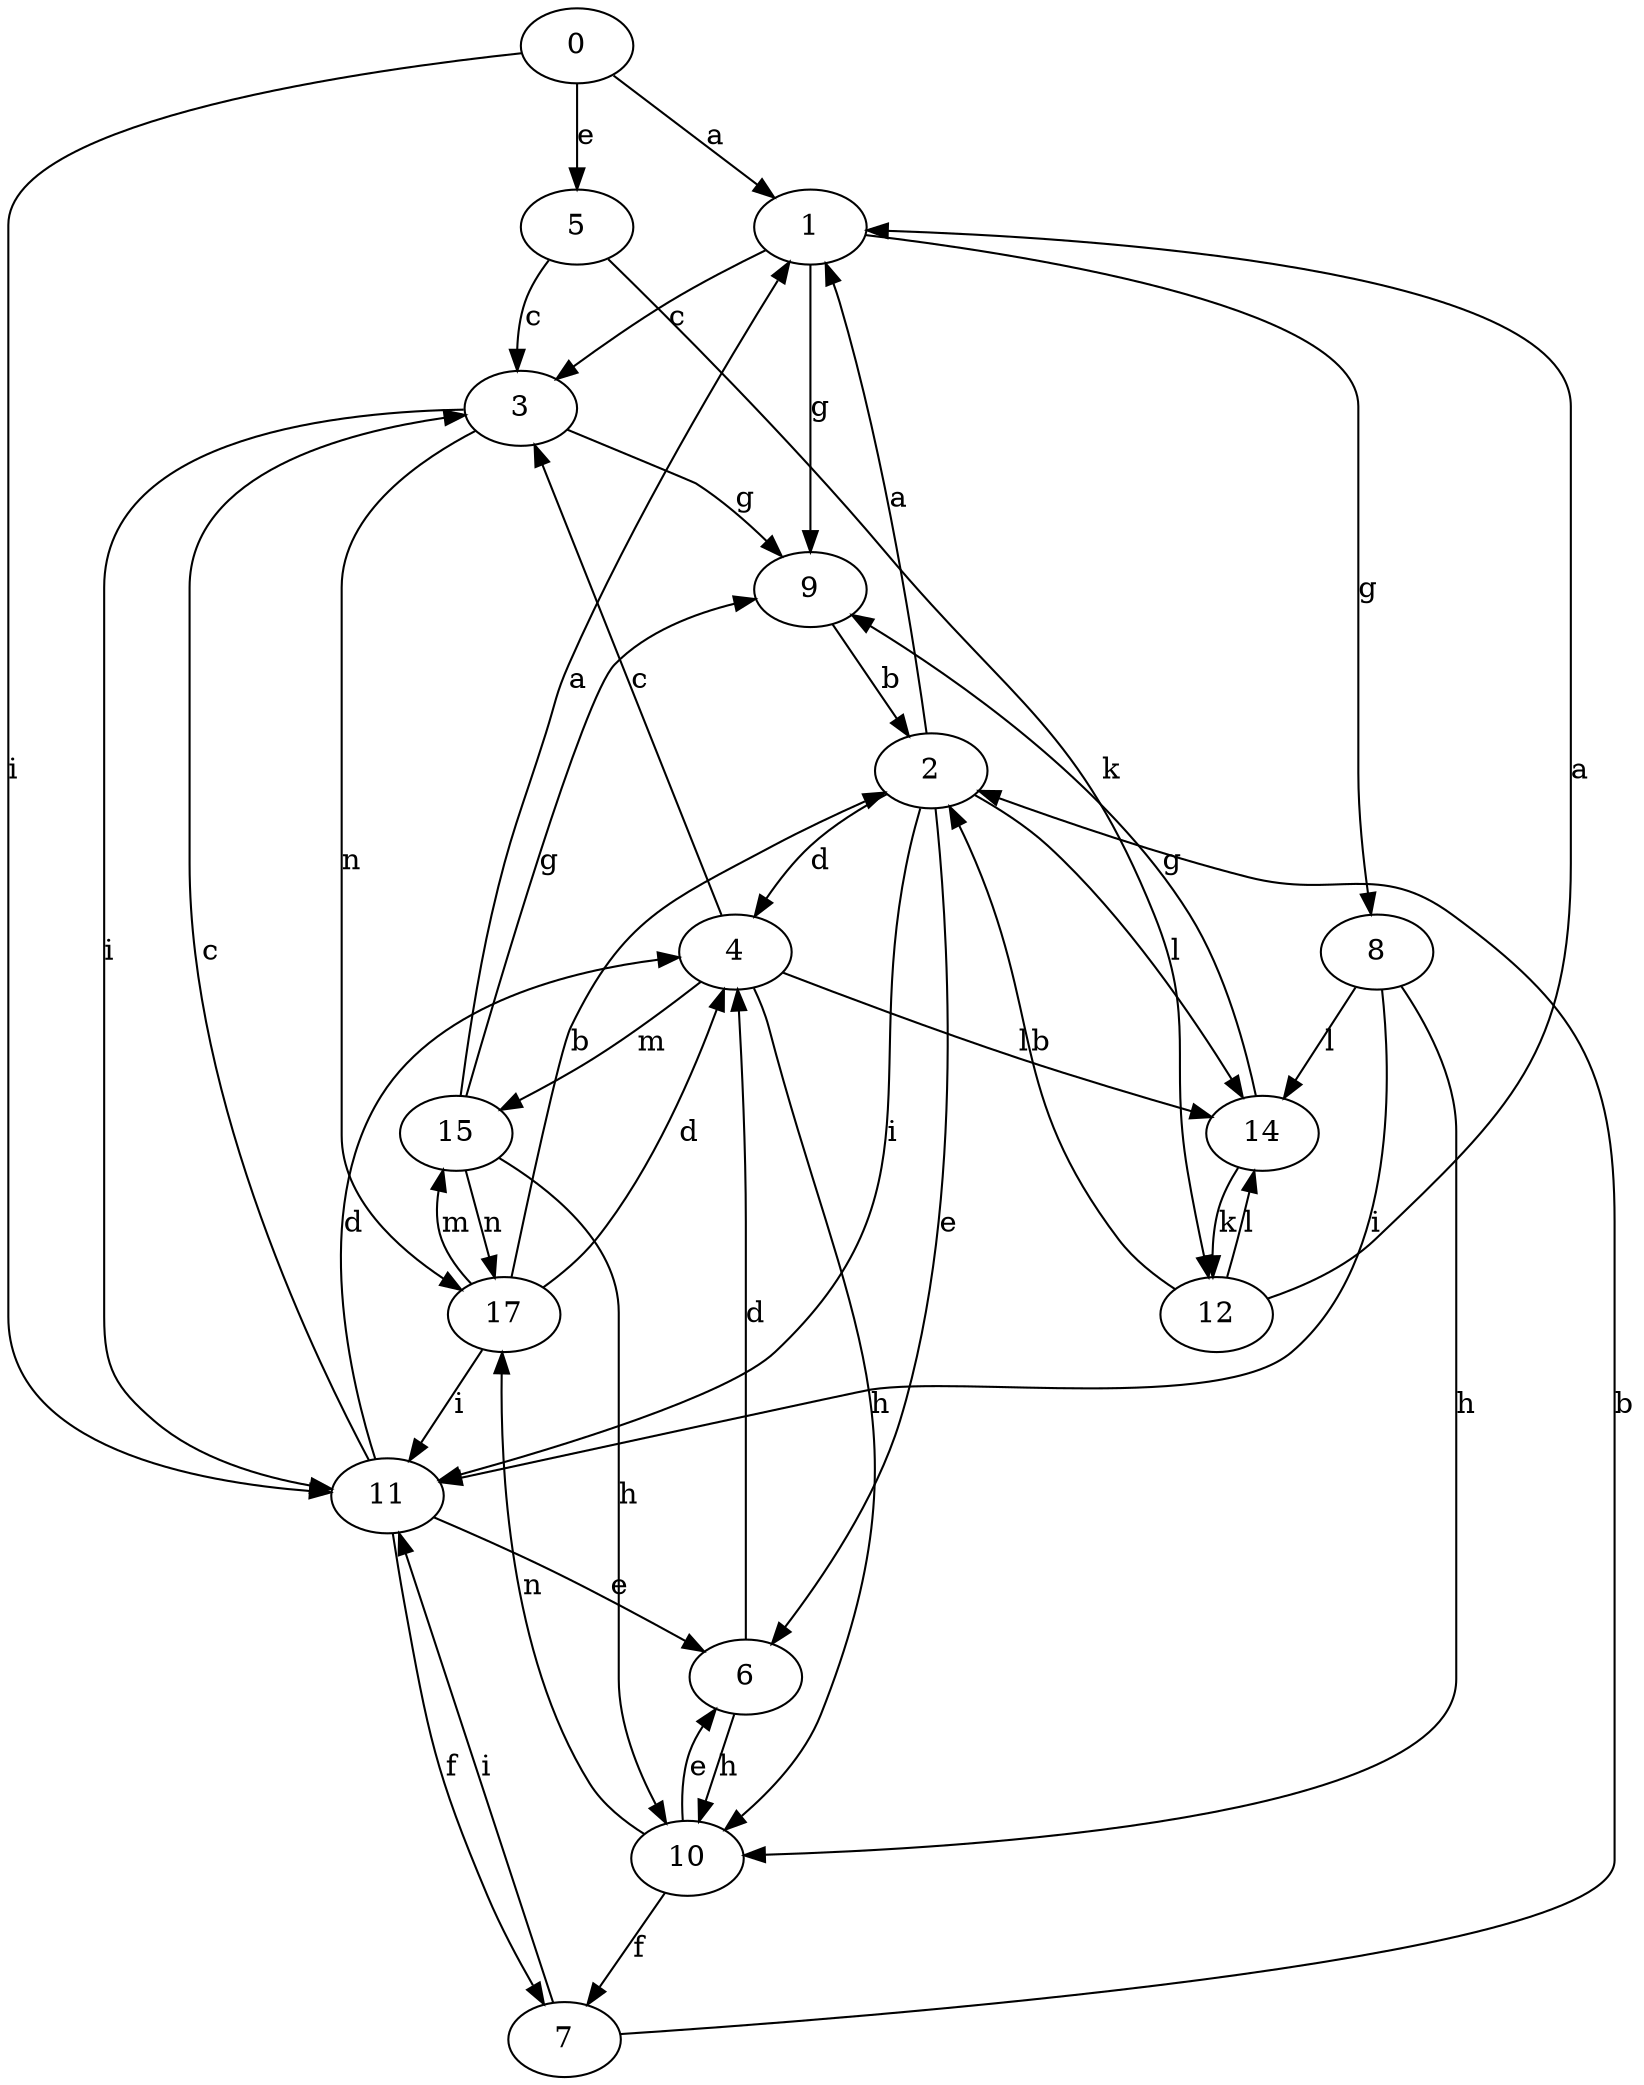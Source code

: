 strict digraph  {
1;
2;
3;
4;
5;
6;
7;
8;
9;
10;
11;
0;
12;
14;
15;
17;
1 -> 3  [label=c];
1 -> 8  [label=g];
1 -> 9  [label=g];
2 -> 1  [label=a];
2 -> 4  [label=d];
2 -> 6  [label=e];
2 -> 11  [label=i];
2 -> 14  [label=l];
3 -> 9  [label=g];
3 -> 11  [label=i];
3 -> 17  [label=n];
4 -> 3  [label=c];
4 -> 10  [label=h];
4 -> 14  [label=l];
4 -> 15  [label=m];
5 -> 3  [label=c];
5 -> 12  [label=k];
6 -> 4  [label=d];
6 -> 10  [label=h];
7 -> 2  [label=b];
7 -> 11  [label=i];
8 -> 10  [label=h];
8 -> 11  [label=i];
8 -> 14  [label=l];
9 -> 2  [label=b];
10 -> 6  [label=e];
10 -> 7  [label=f];
10 -> 17  [label=n];
11 -> 3  [label=c];
11 -> 4  [label=d];
11 -> 6  [label=e];
11 -> 7  [label=f];
0 -> 1  [label=a];
0 -> 5  [label=e];
0 -> 11  [label=i];
12 -> 1  [label=a];
12 -> 2  [label=b];
12 -> 14  [label=l];
14 -> 9  [label=g];
14 -> 12  [label=k];
15 -> 1  [label=a];
15 -> 9  [label=g];
15 -> 10  [label=h];
15 -> 17  [label=n];
17 -> 2  [label=b];
17 -> 4  [label=d];
17 -> 11  [label=i];
17 -> 15  [label=m];
}
